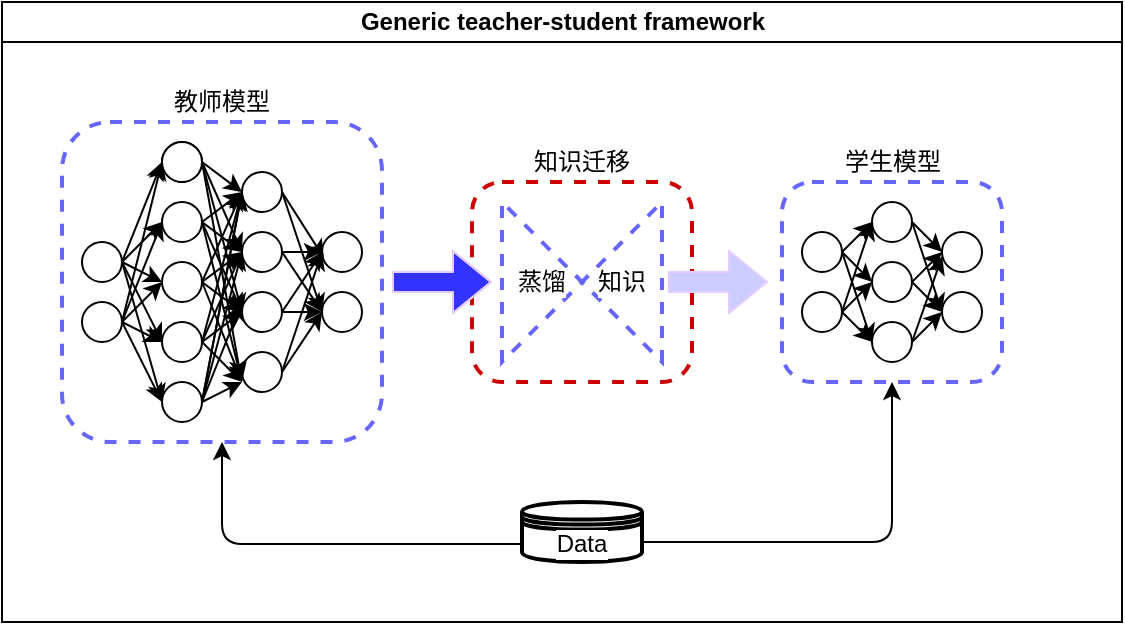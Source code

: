 <mxfile version="14.4.4" type="github">
  <diagram id="prtHgNgQTEPvFCAcTncT" name="Page-1">
    <mxGraphModel dx="1209" dy="683" grid="1" gridSize="10" guides="1" tooltips="1" connect="1" arrows="1" fold="1" page="1" pageScale="1" pageWidth="827" pageHeight="1169" math="0" shadow="0">
      <root>
        <mxCell id="0" />
        <mxCell id="1" parent="0" />
        <mxCell id="dNxyNK7c78bLwvsdeMH5-11" value="Generic teacher-student framework" style="swimlane;html=1;startSize=20;horizontal=1;containerType=tree;glass=0;" parent="1" vertex="1">
          <mxGeometry x="40" y="80" width="560" height="310" as="geometry">
            <mxRectangle x="40" y="80" width="80" height="20" as="alternateBounds" />
          </mxGeometry>
        </mxCell>
        <mxCell id="YJOWLEOGij-Aj2zFJfNT-132" value="" style="rounded=1;whiteSpace=wrap;html=1;dashed=1;strokeWidth=2;strokeColor=#6666FF;" vertex="1" parent="dNxyNK7c78bLwvsdeMH5-11">
          <mxGeometry x="390" y="90" width="110" height="100" as="geometry" />
        </mxCell>
        <mxCell id="YJOWLEOGij-Aj2zFJfNT-129" value="" style="rounded=1;whiteSpace=wrap;html=1;dashed=1;strokeWidth=2;strokeColor=#CC0000;" vertex="1" parent="dNxyNK7c78bLwvsdeMH5-11">
          <mxGeometry x="235" y="90" width="110" height="100" as="geometry" />
        </mxCell>
        <mxCell id="YJOWLEOGij-Aj2zFJfNT-78" value="" style="rounded=1;whiteSpace=wrap;html=1;dashed=1;strokeWidth=2;strokeColor=#6666FF;" vertex="1" parent="dNxyNK7c78bLwvsdeMH5-11">
          <mxGeometry x="30" y="60" width="160" height="160" as="geometry" />
        </mxCell>
        <mxCell id="YJOWLEOGij-Aj2zFJfNT-73" value="" style="group" vertex="1" connectable="0" parent="dNxyNK7c78bLwvsdeMH5-11">
          <mxGeometry x="40" y="70" width="140" height="140" as="geometry" />
        </mxCell>
        <mxCell id="YJOWLEOGij-Aj2zFJfNT-9" value="" style="ellipse;whiteSpace=wrap;html=1;aspect=fixed;" vertex="1" parent="YJOWLEOGij-Aj2zFJfNT-73">
          <mxGeometry x="40" width="20" height="20" as="geometry" />
        </mxCell>
        <mxCell id="YJOWLEOGij-Aj2zFJfNT-10" value="" style="ellipse;whiteSpace=wrap;html=1;aspect=fixed;" vertex="1" parent="YJOWLEOGij-Aj2zFJfNT-73">
          <mxGeometry x="40" y="30" width="20" height="20" as="geometry" />
        </mxCell>
        <mxCell id="YJOWLEOGij-Aj2zFJfNT-20" value="" style="ellipse;whiteSpace=wrap;html=1;aspect=fixed;" vertex="1" parent="YJOWLEOGij-Aj2zFJfNT-73">
          <mxGeometry x="40" y="60" width="20" height="20" as="geometry" />
        </mxCell>
        <mxCell id="YJOWLEOGij-Aj2zFJfNT-21" value="" style="ellipse;whiteSpace=wrap;html=1;aspect=fixed;" vertex="1" parent="YJOWLEOGij-Aj2zFJfNT-73">
          <mxGeometry x="40" y="90" width="20" height="20" as="geometry" />
        </mxCell>
        <mxCell id="YJOWLEOGij-Aj2zFJfNT-22" value="" style="ellipse;whiteSpace=wrap;html=1;aspect=fixed;" vertex="1" parent="YJOWLEOGij-Aj2zFJfNT-73">
          <mxGeometry x="40" y="120" width="20" height="20" as="geometry" />
        </mxCell>
        <mxCell id="YJOWLEOGij-Aj2zFJfNT-24" value="" style="ellipse;whiteSpace=wrap;html=1;aspect=fixed;" vertex="1" parent="YJOWLEOGij-Aj2zFJfNT-73">
          <mxGeometry y="50" width="20" height="20" as="geometry" />
        </mxCell>
        <mxCell id="YJOWLEOGij-Aj2zFJfNT-25" value="" style="ellipse;whiteSpace=wrap;html=1;aspect=fixed;" vertex="1" parent="YJOWLEOGij-Aj2zFJfNT-73">
          <mxGeometry y="80" width="20" height="20" as="geometry" />
        </mxCell>
        <mxCell id="YJOWLEOGij-Aj2zFJfNT-26" value="" style="ellipse;whiteSpace=wrap;html=1;aspect=fixed;" vertex="1" parent="YJOWLEOGij-Aj2zFJfNT-73">
          <mxGeometry x="80" y="15" width="20" height="20" as="geometry" />
        </mxCell>
        <mxCell id="YJOWLEOGij-Aj2zFJfNT-27" value="" style="ellipse;whiteSpace=wrap;html=1;aspect=fixed;" vertex="1" parent="YJOWLEOGij-Aj2zFJfNT-73">
          <mxGeometry x="80" y="45" width="20" height="20" as="geometry" />
        </mxCell>
        <mxCell id="YJOWLEOGij-Aj2zFJfNT-28" value="" style="ellipse;whiteSpace=wrap;html=1;aspect=fixed;" vertex="1" parent="YJOWLEOGij-Aj2zFJfNT-73">
          <mxGeometry x="80" y="75" width="20" height="20" as="geometry" />
        </mxCell>
        <mxCell id="YJOWLEOGij-Aj2zFJfNT-29" value="" style="ellipse;whiteSpace=wrap;html=1;aspect=fixed;" vertex="1" parent="YJOWLEOGij-Aj2zFJfNT-73">
          <mxGeometry x="80" y="105" width="20" height="20" as="geometry" />
        </mxCell>
        <mxCell id="YJOWLEOGij-Aj2zFJfNT-30" value="" style="ellipse;whiteSpace=wrap;html=1;aspect=fixed;" vertex="1" parent="YJOWLEOGij-Aj2zFJfNT-73">
          <mxGeometry x="120" y="45" width="20" height="20" as="geometry" />
        </mxCell>
        <mxCell id="YJOWLEOGij-Aj2zFJfNT-31" value="" style="ellipse;whiteSpace=wrap;html=1;aspect=fixed;" vertex="1" parent="YJOWLEOGij-Aj2zFJfNT-73">
          <mxGeometry x="120" y="75" width="20" height="20" as="geometry" />
        </mxCell>
        <mxCell id="YJOWLEOGij-Aj2zFJfNT-33" value="" style="endArrow=classic;html=1;exitX=1;exitY=0.5;exitDx=0;exitDy=0;" edge="1" parent="YJOWLEOGij-Aj2zFJfNT-73" source="YJOWLEOGij-Aj2zFJfNT-24">
          <mxGeometry width="50" height="50" relative="1" as="geometry">
            <mxPoint x="260" y="200" as="sourcePoint" />
            <mxPoint x="40" y="10" as="targetPoint" />
          </mxGeometry>
        </mxCell>
        <mxCell id="YJOWLEOGij-Aj2zFJfNT-35" value="" style="endArrow=classic;html=1;exitX=1;exitY=0.5;exitDx=0;exitDy=0;entryX=0;entryY=0.5;entryDx=0;entryDy=0;" edge="1" parent="YJOWLEOGij-Aj2zFJfNT-73" source="YJOWLEOGij-Aj2zFJfNT-24" target="YJOWLEOGij-Aj2zFJfNT-20">
          <mxGeometry width="50" height="50" relative="1" as="geometry">
            <mxPoint x="40" y="80" as="sourcePoint" />
            <mxPoint x="60" y="30" as="targetPoint" />
          </mxGeometry>
        </mxCell>
        <mxCell id="YJOWLEOGij-Aj2zFJfNT-36" value="" style="endArrow=classic;html=1;exitX=1;exitY=0.5;exitDx=0;exitDy=0;entryX=0;entryY=0.5;entryDx=0;entryDy=0;" edge="1" parent="YJOWLEOGij-Aj2zFJfNT-73" source="YJOWLEOGij-Aj2zFJfNT-25" target="YJOWLEOGij-Aj2zFJfNT-9">
          <mxGeometry width="50" height="50" relative="1" as="geometry">
            <mxPoint x="30" y="70" as="sourcePoint" />
            <mxPoint x="40" y="20" as="targetPoint" />
          </mxGeometry>
        </mxCell>
        <mxCell id="YJOWLEOGij-Aj2zFJfNT-38" value="" style="endArrow=classic;html=1;exitX=1;exitY=0.5;exitDx=0;exitDy=0;" edge="1" parent="YJOWLEOGij-Aj2zFJfNT-73" source="YJOWLEOGij-Aj2zFJfNT-25">
          <mxGeometry width="50" height="50" relative="1" as="geometry">
            <mxPoint x="30" y="110" as="sourcePoint" />
            <mxPoint x="40" y="70" as="targetPoint" />
          </mxGeometry>
        </mxCell>
        <mxCell id="YJOWLEOGij-Aj2zFJfNT-39" value="" style="ellipse;whiteSpace=wrap;html=1;aspect=fixed;" vertex="1" parent="YJOWLEOGij-Aj2zFJfNT-73">
          <mxGeometry x="40" width="20" height="20" as="geometry" />
        </mxCell>
        <mxCell id="YJOWLEOGij-Aj2zFJfNT-43" value="" style="endArrow=classic;html=1;exitX=1;exitY=0.5;exitDx=0;exitDy=0;entryX=0;entryY=0.5;entryDx=0;entryDy=0;" edge="1" parent="YJOWLEOGij-Aj2zFJfNT-73" source="YJOWLEOGij-Aj2zFJfNT-24" target="YJOWLEOGij-Aj2zFJfNT-22">
          <mxGeometry width="50" height="50" relative="1" as="geometry">
            <mxPoint x="30" y="70" as="sourcePoint" />
            <mxPoint x="50" y="110" as="targetPoint" />
          </mxGeometry>
        </mxCell>
        <mxCell id="YJOWLEOGij-Aj2zFJfNT-44" value="" style="endArrow=classic;html=1;exitX=1;exitY=0.5;exitDx=0;exitDy=0;entryX=0;entryY=0.5;entryDx=0;entryDy=0;" edge="1" parent="YJOWLEOGij-Aj2zFJfNT-73" source="YJOWLEOGij-Aj2zFJfNT-39" target="YJOWLEOGij-Aj2zFJfNT-26">
          <mxGeometry width="50" height="50" relative="1" as="geometry">
            <mxPoint x="30" y="70" as="sourcePoint" />
            <mxPoint x="50" y="140" as="targetPoint" />
          </mxGeometry>
        </mxCell>
        <mxCell id="YJOWLEOGij-Aj2zFJfNT-45" value="" style="endArrow=classic;html=1;exitX=1;exitY=0.5;exitDx=0;exitDy=0;entryX=0;entryY=0.5;entryDx=0;entryDy=0;" edge="1" parent="YJOWLEOGij-Aj2zFJfNT-73" source="YJOWLEOGij-Aj2zFJfNT-39" target="YJOWLEOGij-Aj2zFJfNT-27">
          <mxGeometry width="50" height="50" relative="1" as="geometry">
            <mxPoint x="70" y="20" as="sourcePoint" />
            <mxPoint x="90" y="35" as="targetPoint" />
          </mxGeometry>
        </mxCell>
        <mxCell id="YJOWLEOGij-Aj2zFJfNT-48" value="" style="endArrow=classic;html=1;entryX=0;entryY=0.5;entryDx=0;entryDy=0;exitX=1;exitY=0.5;exitDx=0;exitDy=0;" edge="1" parent="YJOWLEOGij-Aj2zFJfNT-73" source="YJOWLEOGij-Aj2zFJfNT-10" target="YJOWLEOGij-Aj2zFJfNT-26">
          <mxGeometry width="50" height="50" relative="1" as="geometry">
            <mxPoint x="70" y="20" as="sourcePoint" />
            <mxPoint x="89.6" y="128.2" as="targetPoint" />
          </mxGeometry>
        </mxCell>
        <mxCell id="YJOWLEOGij-Aj2zFJfNT-49" value="" style="endArrow=classic;html=1;entryX=0;entryY=0.5;entryDx=0;entryDy=0;exitX=1;exitY=0.5;exitDx=0;exitDy=0;" edge="1" parent="YJOWLEOGij-Aj2zFJfNT-73" source="YJOWLEOGij-Aj2zFJfNT-10" target="YJOWLEOGij-Aj2zFJfNT-27">
          <mxGeometry width="50" height="50" relative="1" as="geometry">
            <mxPoint x="70" y="50" as="sourcePoint" />
            <mxPoint x="90" y="35" as="targetPoint" />
          </mxGeometry>
        </mxCell>
        <mxCell id="YJOWLEOGij-Aj2zFJfNT-52" value="" style="endArrow=classic;html=1;entryX=0;entryY=0.5;entryDx=0;entryDy=0;exitX=1;exitY=0.5;exitDx=0;exitDy=0;" edge="1" parent="YJOWLEOGij-Aj2zFJfNT-73" source="YJOWLEOGij-Aj2zFJfNT-20" target="YJOWLEOGij-Aj2zFJfNT-26">
          <mxGeometry width="50" height="50" relative="1" as="geometry">
            <mxPoint x="70" y="50" as="sourcePoint" />
            <mxPoint x="90" y="130" as="targetPoint" />
          </mxGeometry>
        </mxCell>
        <mxCell id="YJOWLEOGij-Aj2zFJfNT-53" value="" style="endArrow=classic;html=1;entryX=0;entryY=0.5;entryDx=0;entryDy=0;exitX=1;exitY=0.5;exitDx=0;exitDy=0;" edge="1" parent="YJOWLEOGij-Aj2zFJfNT-73" source="YJOWLEOGij-Aj2zFJfNT-20" target="YJOWLEOGij-Aj2zFJfNT-27">
          <mxGeometry width="50" height="50" relative="1" as="geometry">
            <mxPoint x="70" y="80" as="sourcePoint" />
            <mxPoint x="90" y="35" as="targetPoint" />
          </mxGeometry>
        </mxCell>
        <mxCell id="YJOWLEOGij-Aj2zFJfNT-54" value="" style="endArrow=classic;html=1;entryX=0;entryY=0.5;entryDx=0;entryDy=0;exitX=1;exitY=0.5;exitDx=0;exitDy=0;" edge="1" parent="YJOWLEOGij-Aj2zFJfNT-73" source="YJOWLEOGij-Aj2zFJfNT-21" target="YJOWLEOGij-Aj2zFJfNT-26">
          <mxGeometry width="50" height="50" relative="1" as="geometry">
            <mxPoint x="70" y="80" as="sourcePoint" />
            <mxPoint x="90" y="65" as="targetPoint" />
          </mxGeometry>
        </mxCell>
        <mxCell id="YJOWLEOGij-Aj2zFJfNT-62" value="" style="endArrow=classic;html=1;exitX=1;exitY=0.5;exitDx=0;exitDy=0;entryX=0;entryY=0.5;entryDx=0;entryDy=0;" edge="1" parent="YJOWLEOGij-Aj2zFJfNT-73" source="YJOWLEOGij-Aj2zFJfNT-22" target="YJOWLEOGij-Aj2zFJfNT-27">
          <mxGeometry width="50" height="50" relative="1" as="geometry">
            <mxPoint x="70" y="140" as="sourcePoint" />
            <mxPoint x="90" y="40" as="targetPoint" />
          </mxGeometry>
        </mxCell>
        <mxCell id="YJOWLEOGij-Aj2zFJfNT-65" value="" style="endArrow=classic;html=1;exitX=1;exitY=0.5;exitDx=0;exitDy=0;entryX=0.047;entryY=0.647;entryDx=0;entryDy=0;entryPerimeter=0;" edge="1" parent="YJOWLEOGij-Aj2zFJfNT-73" source="YJOWLEOGij-Aj2zFJfNT-26" target="YJOWLEOGij-Aj2zFJfNT-30">
          <mxGeometry width="50" height="50" relative="1" as="geometry">
            <mxPoint x="70" y="80" as="sourcePoint" />
            <mxPoint x="90" y="130" as="targetPoint" />
          </mxGeometry>
        </mxCell>
        <mxCell id="YJOWLEOGij-Aj2zFJfNT-66" value="" style="endArrow=classic;html=1;entryX=0;entryY=0.5;entryDx=0;entryDy=0;exitX=1;exitY=0.5;exitDx=0;exitDy=0;" edge="1" parent="YJOWLEOGij-Aj2zFJfNT-73" source="YJOWLEOGij-Aj2zFJfNT-26" target="YJOWLEOGij-Aj2zFJfNT-31">
          <mxGeometry width="50" height="50" relative="1" as="geometry">
            <mxPoint x="99" y="28" as="sourcePoint" />
            <mxPoint x="130.94" y="67.94" as="targetPoint" />
          </mxGeometry>
        </mxCell>
        <mxCell id="YJOWLEOGij-Aj2zFJfNT-67" value="" style="endArrow=classic;html=1;entryX=0;entryY=0.5;entryDx=0;entryDy=0;exitX=1;exitY=0.5;exitDx=0;exitDy=0;" edge="1" parent="YJOWLEOGij-Aj2zFJfNT-73" source="YJOWLEOGij-Aj2zFJfNT-27" target="YJOWLEOGij-Aj2zFJfNT-30">
          <mxGeometry width="50" height="50" relative="1" as="geometry">
            <mxPoint x="103" y="30" as="sourcePoint" />
            <mxPoint x="130" y="95" as="targetPoint" />
          </mxGeometry>
        </mxCell>
        <mxCell id="YJOWLEOGij-Aj2zFJfNT-68" value="" style="endArrow=classic;html=1;entryX=0;entryY=0.5;entryDx=0;entryDy=0;exitX=1;exitY=0.5;exitDx=0;exitDy=0;" edge="1" parent="YJOWLEOGij-Aj2zFJfNT-73" source="YJOWLEOGij-Aj2zFJfNT-27" target="YJOWLEOGij-Aj2zFJfNT-31">
          <mxGeometry width="50" height="50" relative="1" as="geometry">
            <mxPoint x="110" y="65" as="sourcePoint" />
            <mxPoint x="130" y="65" as="targetPoint" />
          </mxGeometry>
        </mxCell>
        <mxCell id="YJOWLEOGij-Aj2zFJfNT-69" value="" style="endArrow=classic;html=1;entryX=0;entryY=0.5;entryDx=0;entryDy=0;exitX=1;exitY=0.5;exitDx=0;exitDy=0;exitPerimeter=0;" edge="1" parent="YJOWLEOGij-Aj2zFJfNT-73" source="YJOWLEOGij-Aj2zFJfNT-28" target="YJOWLEOGij-Aj2zFJfNT-30">
          <mxGeometry width="50" height="50" relative="1" as="geometry">
            <mxPoint x="110" y="65" as="sourcePoint" />
            <mxPoint x="130" y="95" as="targetPoint" />
          </mxGeometry>
        </mxCell>
        <mxCell id="YJOWLEOGij-Aj2zFJfNT-70" value="" style="endArrow=classic;html=1;entryX=0;entryY=0.5;entryDx=0;entryDy=0;exitX=1;exitY=0.5;exitDx=0;exitDy=0;" edge="1" parent="YJOWLEOGij-Aj2zFJfNT-73" source="YJOWLEOGij-Aj2zFJfNT-28" target="YJOWLEOGij-Aj2zFJfNT-31">
          <mxGeometry width="50" height="50" relative="1" as="geometry">
            <mxPoint x="110" y="95" as="sourcePoint" />
            <mxPoint x="130" y="65" as="targetPoint" />
          </mxGeometry>
        </mxCell>
        <mxCell id="YJOWLEOGij-Aj2zFJfNT-71" value="" style="endArrow=classic;html=1;entryX=0;entryY=0.5;entryDx=0;entryDy=0;exitX=1;exitY=0.5;exitDx=0;exitDy=0;" edge="1" parent="YJOWLEOGij-Aj2zFJfNT-73" source="YJOWLEOGij-Aj2zFJfNT-29" target="YJOWLEOGij-Aj2zFJfNT-30">
          <mxGeometry width="50" height="50" relative="1" as="geometry">
            <mxPoint x="110" y="95" as="sourcePoint" />
            <mxPoint x="130" y="95" as="targetPoint" />
          </mxGeometry>
        </mxCell>
        <mxCell id="YJOWLEOGij-Aj2zFJfNT-72" value="" style="endArrow=classic;html=1;entryX=0;entryY=0.5;entryDx=0;entryDy=0;exitX=1;exitY=0.5;exitDx=0;exitDy=0;" edge="1" parent="YJOWLEOGij-Aj2zFJfNT-73" source="YJOWLEOGij-Aj2zFJfNT-29" target="YJOWLEOGij-Aj2zFJfNT-31">
          <mxGeometry width="50" height="50" relative="1" as="geometry">
            <mxPoint x="110" y="125" as="sourcePoint" />
            <mxPoint x="130" y="65" as="targetPoint" />
          </mxGeometry>
        </mxCell>
        <mxCell id="YJOWLEOGij-Aj2zFJfNT-122" value="" style="shape=collate;html=1;dashed=1;strokeColor=#6666FF;strokeWidth=2;rotation=-90;whiteSpace=wrap;labelBorderColor=none;labelBackgroundColor=#ffffff;" vertex="1" parent="dNxyNK7c78bLwvsdeMH5-11">
          <mxGeometry x="250" y="100" width="80" height="80" as="geometry" />
        </mxCell>
        <mxCell id="YJOWLEOGij-Aj2zFJfNT-127" value="蒸馏" style="text;html=1;strokeColor=none;fillColor=none;align=center;verticalAlign=middle;whiteSpace=wrap;rounded=0;dashed=1;labelBackgroundColor=#ffffff;" vertex="1" parent="dNxyNK7c78bLwvsdeMH5-11">
          <mxGeometry x="250" y="130" width="40" height="20" as="geometry" />
        </mxCell>
        <mxCell id="YJOWLEOGij-Aj2zFJfNT-128" value="知识" style="text;html=1;strokeColor=none;fillColor=none;align=center;verticalAlign=middle;whiteSpace=wrap;rounded=0;dashed=1;labelBackgroundColor=#ffffff;" vertex="1" parent="dNxyNK7c78bLwvsdeMH5-11">
          <mxGeometry x="290" y="130" width="40" height="20" as="geometry" />
        </mxCell>
        <mxCell id="YJOWLEOGij-Aj2zFJfNT-130" value="教师模型" style="text;html=1;strokeColor=none;fillColor=none;align=center;verticalAlign=middle;whiteSpace=wrap;rounded=0;dashed=1;labelBackgroundColor=#ffffff;" vertex="1" parent="dNxyNK7c78bLwvsdeMH5-11">
          <mxGeometry x="85" y="40" width="50" height="20" as="geometry" />
        </mxCell>
        <mxCell id="YJOWLEOGij-Aj2zFJfNT-131" value="知识迁移" style="text;html=1;strokeColor=none;fillColor=none;align=center;verticalAlign=middle;whiteSpace=wrap;rounded=0;dashed=1;labelBackgroundColor=#ffffff;" vertex="1" parent="dNxyNK7c78bLwvsdeMH5-11">
          <mxGeometry x="265" y="70" width="50" height="20" as="geometry" />
        </mxCell>
        <mxCell id="YJOWLEOGij-Aj2zFJfNT-157" value="" style="group" vertex="1" connectable="0" parent="dNxyNK7c78bLwvsdeMH5-11">
          <mxGeometry x="400" y="100" width="90" height="80" as="geometry" />
        </mxCell>
        <mxCell id="YJOWLEOGij-Aj2zFJfNT-134" value="" style="ellipse;whiteSpace=wrap;html=1;aspect=fixed;" vertex="1" parent="YJOWLEOGij-Aj2zFJfNT-157">
          <mxGeometry x="35" width="20" height="20" as="geometry" />
        </mxCell>
        <mxCell id="YJOWLEOGij-Aj2zFJfNT-135" value="" style="ellipse;whiteSpace=wrap;html=1;aspect=fixed;" vertex="1" parent="YJOWLEOGij-Aj2zFJfNT-157">
          <mxGeometry x="35" y="30" width="20" height="20" as="geometry" />
        </mxCell>
        <mxCell id="YJOWLEOGij-Aj2zFJfNT-136" value="" style="ellipse;whiteSpace=wrap;html=1;aspect=fixed;" vertex="1" parent="YJOWLEOGij-Aj2zFJfNT-157">
          <mxGeometry x="35" y="60" width="20" height="20" as="geometry" />
        </mxCell>
        <mxCell id="YJOWLEOGij-Aj2zFJfNT-137" value="" style="ellipse;whiteSpace=wrap;html=1;aspect=fixed;" vertex="1" parent="YJOWLEOGij-Aj2zFJfNT-157">
          <mxGeometry y="15" width="20" height="20" as="geometry" />
        </mxCell>
        <mxCell id="YJOWLEOGij-Aj2zFJfNT-139" value="" style="ellipse;whiteSpace=wrap;html=1;aspect=fixed;" vertex="1" parent="YJOWLEOGij-Aj2zFJfNT-157">
          <mxGeometry y="45" width="20" height="20" as="geometry" />
        </mxCell>
        <mxCell id="YJOWLEOGij-Aj2zFJfNT-140" value="" style="ellipse;whiteSpace=wrap;html=1;aspect=fixed;" vertex="1" parent="YJOWLEOGij-Aj2zFJfNT-157">
          <mxGeometry x="70" y="15" width="20" height="20" as="geometry" />
        </mxCell>
        <mxCell id="YJOWLEOGij-Aj2zFJfNT-142" value="" style="ellipse;whiteSpace=wrap;html=1;aspect=fixed;" vertex="1" parent="YJOWLEOGij-Aj2zFJfNT-157">
          <mxGeometry x="70" y="45" width="20" height="20" as="geometry" />
        </mxCell>
        <mxCell id="YJOWLEOGij-Aj2zFJfNT-145" value="" style="endArrow=classic;html=1;fillColor=#CCCCFF;entryX=0;entryY=0.5;entryDx=0;entryDy=0;exitX=1;exitY=0.5;exitDx=0;exitDy=0;" edge="1" parent="YJOWLEOGij-Aj2zFJfNT-157" source="YJOWLEOGij-Aj2zFJfNT-137" target="YJOWLEOGij-Aj2zFJfNT-134">
          <mxGeometry width="50" height="50" relative="1" as="geometry">
            <mxPoint x="25" y="20" as="sourcePoint" />
            <mxPoint x="175" y="-100" as="targetPoint" />
          </mxGeometry>
        </mxCell>
        <mxCell id="YJOWLEOGij-Aj2zFJfNT-146" value="" style="endArrow=classic;html=1;fillColor=#CCCCFF;entryX=0;entryY=0.5;entryDx=0;entryDy=0;exitX=1;exitY=0.5;exitDx=0;exitDy=0;" edge="1" parent="YJOWLEOGij-Aj2zFJfNT-157" source="YJOWLEOGij-Aj2zFJfNT-137" target="YJOWLEOGij-Aj2zFJfNT-135">
          <mxGeometry width="50" height="50" relative="1" as="geometry">
            <mxPoint x="30" y="30" as="sourcePoint" />
            <mxPoint x="45" y="20" as="targetPoint" />
          </mxGeometry>
        </mxCell>
        <mxCell id="YJOWLEOGij-Aj2zFJfNT-147" value="" style="endArrow=classic;html=1;fillColor=#CCCCFF;entryX=0;entryY=0.5;entryDx=0;entryDy=0;exitX=1;exitY=0.5;exitDx=0;exitDy=0;" edge="1" parent="YJOWLEOGij-Aj2zFJfNT-157" source="YJOWLEOGij-Aj2zFJfNT-137" target="YJOWLEOGij-Aj2zFJfNT-136">
          <mxGeometry width="50" height="50" relative="1" as="geometry">
            <mxPoint x="19" y="21" as="sourcePoint" />
            <mxPoint x="45" y="50" as="targetPoint" />
          </mxGeometry>
        </mxCell>
        <mxCell id="YJOWLEOGij-Aj2zFJfNT-148" value="" style="endArrow=classic;html=1;fillColor=#CCCCFF;entryX=0;entryY=0.5;entryDx=0;entryDy=0;exitX=1;exitY=0.5;exitDx=0;exitDy=0;" edge="1" parent="YJOWLEOGij-Aj2zFJfNT-157" source="YJOWLEOGij-Aj2zFJfNT-139" target="YJOWLEOGij-Aj2zFJfNT-134">
          <mxGeometry width="50" height="50" relative="1" as="geometry">
            <mxPoint x="30" y="30" as="sourcePoint" />
            <mxPoint x="45" y="80" as="targetPoint" />
          </mxGeometry>
        </mxCell>
        <mxCell id="YJOWLEOGij-Aj2zFJfNT-149" value="" style="endArrow=classic;html=1;fillColor=#CCCCFF;entryX=0;entryY=0.5;entryDx=0;entryDy=0;exitX=1;exitY=0.5;exitDx=0;exitDy=0;" edge="1" parent="YJOWLEOGij-Aj2zFJfNT-157" source="YJOWLEOGij-Aj2zFJfNT-139" target="YJOWLEOGij-Aj2zFJfNT-135">
          <mxGeometry width="50" height="50" relative="1" as="geometry">
            <mxPoint x="30" y="60" as="sourcePoint" />
            <mxPoint x="45" y="20" as="targetPoint" />
          </mxGeometry>
        </mxCell>
        <mxCell id="YJOWLEOGij-Aj2zFJfNT-150" value="" style="endArrow=classic;html=1;fillColor=#CCCCFF;entryX=0;entryY=0.5;entryDx=0;entryDy=0;exitX=1;exitY=0.5;exitDx=0;exitDy=0;" edge="1" parent="YJOWLEOGij-Aj2zFJfNT-157" source="YJOWLEOGij-Aj2zFJfNT-139" target="YJOWLEOGij-Aj2zFJfNT-136">
          <mxGeometry width="50" height="50" relative="1" as="geometry">
            <mxPoint x="25" y="50" as="sourcePoint" />
            <mxPoint x="45" y="50" as="targetPoint" />
          </mxGeometry>
        </mxCell>
        <mxCell id="YJOWLEOGij-Aj2zFJfNT-151" value="" style="endArrow=classic;html=1;fillColor=#CCCCFF;entryX=0;entryY=0.5;entryDx=0;entryDy=0;exitX=1;exitY=0.5;exitDx=0;exitDy=0;" edge="1" parent="YJOWLEOGij-Aj2zFJfNT-157" source="YJOWLEOGij-Aj2zFJfNT-134" target="YJOWLEOGij-Aj2zFJfNT-140">
          <mxGeometry width="50" height="50" relative="1" as="geometry">
            <mxPoint x="30" y="60" as="sourcePoint" />
            <mxPoint x="45" y="80" as="targetPoint" />
          </mxGeometry>
        </mxCell>
        <mxCell id="YJOWLEOGij-Aj2zFJfNT-152" value="" style="endArrow=classic;html=1;fillColor=#CCCCFF;entryX=0;entryY=0.5;entryDx=0;entryDy=0;exitX=1;exitY=0.5;exitDx=0;exitDy=0;" edge="1" parent="YJOWLEOGij-Aj2zFJfNT-157" source="YJOWLEOGij-Aj2zFJfNT-134" target="YJOWLEOGij-Aj2zFJfNT-142">
          <mxGeometry width="50" height="50" relative="1" as="geometry">
            <mxPoint x="65" y="20" as="sourcePoint" />
            <mxPoint x="80" y="30" as="targetPoint" />
          </mxGeometry>
        </mxCell>
        <mxCell id="YJOWLEOGij-Aj2zFJfNT-153" value="" style="endArrow=classic;html=1;fillColor=#CCCCFF;entryX=0;entryY=0.5;entryDx=0;entryDy=0;exitX=1;exitY=0.5;exitDx=0;exitDy=0;" edge="1" parent="YJOWLEOGij-Aj2zFJfNT-157" source="YJOWLEOGij-Aj2zFJfNT-135" target="YJOWLEOGij-Aj2zFJfNT-140">
          <mxGeometry width="50" height="50" relative="1" as="geometry">
            <mxPoint x="65" y="20" as="sourcePoint" />
            <mxPoint x="80" y="60" as="targetPoint" />
          </mxGeometry>
        </mxCell>
        <mxCell id="YJOWLEOGij-Aj2zFJfNT-155" value="" style="endArrow=classic;html=1;fillColor=#CCCCFF;entryX=0.005;entryY=0.608;entryDx=0;entryDy=0;exitX=1;exitY=0.5;exitDx=0;exitDy=0;entryPerimeter=0;" edge="1" parent="YJOWLEOGij-Aj2zFJfNT-157" source="YJOWLEOGij-Aj2zFJfNT-136" target="YJOWLEOGij-Aj2zFJfNT-140">
          <mxGeometry width="50" height="50" relative="1" as="geometry">
            <mxPoint x="65" y="50" as="sourcePoint" />
            <mxPoint x="80" y="60" as="targetPoint" />
          </mxGeometry>
        </mxCell>
        <mxCell id="YJOWLEOGij-Aj2zFJfNT-154" value="" style="endArrow=classic;html=1;fillColor=#CCCCFF;entryX=0;entryY=0.5;entryDx=0;entryDy=0;" edge="1" parent="dNxyNK7c78bLwvsdeMH5-11" target="YJOWLEOGij-Aj2zFJfNT-142">
          <mxGeometry width="50" height="50" relative="1" as="geometry">
            <mxPoint x="455" y="140" as="sourcePoint" />
            <mxPoint x="480" y="130" as="targetPoint" />
          </mxGeometry>
        </mxCell>
        <mxCell id="YJOWLEOGij-Aj2zFJfNT-156" value="" style="endArrow=classic;html=1;fillColor=#CCCCFF;entryX=0;entryY=0.5;entryDx=0;entryDy=0;" edge="1" parent="dNxyNK7c78bLwvsdeMH5-11" target="YJOWLEOGij-Aj2zFJfNT-142">
          <mxGeometry width="50" height="50" relative="1" as="geometry">
            <mxPoint x="455" y="170" as="sourcePoint" />
            <mxPoint x="480.1" y="132.16" as="targetPoint" />
          </mxGeometry>
        </mxCell>
        <mxCell id="YJOWLEOGij-Aj2zFJfNT-158" value="Data" style="shape=datastore;whiteSpace=wrap;html=1;labelBackgroundColor=#ffffff;strokeColor=#000000;strokeWidth=2;fillColor=none;" vertex="1" parent="dNxyNK7c78bLwvsdeMH5-11">
          <mxGeometry x="260" y="250" width="60" height="30" as="geometry" />
        </mxCell>
        <mxCell id="YJOWLEOGij-Aj2zFJfNT-159" value="" style="edgeStyle=segmentEdgeStyle;endArrow=classic;html=1;strokeColor=#000000;fillColor=#CCCCFF;entryX=0.5;entryY=1;entryDx=0;entryDy=0;" edge="1" parent="dNxyNK7c78bLwvsdeMH5-11" target="YJOWLEOGij-Aj2zFJfNT-132">
          <mxGeometry width="50" height="50" relative="1" as="geometry">
            <mxPoint x="320" y="270" as="sourcePoint" />
            <mxPoint x="370" y="220" as="targetPoint" />
          </mxGeometry>
        </mxCell>
        <mxCell id="YJOWLEOGij-Aj2zFJfNT-160" value="" style="edgeStyle=segmentEdgeStyle;endArrow=classic;html=1;strokeColor=#000000;fillColor=#CCCCFF;entryX=0.5;entryY=1;entryDx=0;entryDy=0;exitX=0;exitY=0.7;exitDx=0;exitDy=0;" edge="1" parent="dNxyNK7c78bLwvsdeMH5-11" source="YJOWLEOGij-Aj2zFJfNT-158" target="YJOWLEOGij-Aj2zFJfNT-78">
          <mxGeometry width="50" height="50" relative="1" as="geometry">
            <mxPoint x="330" y="280" as="sourcePoint" />
            <mxPoint x="455" y="200" as="targetPoint" />
          </mxGeometry>
        </mxCell>
        <mxCell id="YJOWLEOGij-Aj2zFJfNT-161" value="学生模型" style="text;html=1;strokeColor=none;fillColor=none;align=center;verticalAlign=middle;whiteSpace=wrap;rounded=0;labelBackgroundColor=#ffffff;" vertex="1" parent="dNxyNK7c78bLwvsdeMH5-11">
          <mxGeometry x="412.5" y="70" width="65" height="20" as="geometry" />
        </mxCell>
        <mxCell id="YJOWLEOGij-Aj2zFJfNT-34" value="" style="endArrow=classic;html=1;entryX=0;entryY=0.5;entryDx=0;entryDy=0;" edge="1" parent="1" target="YJOWLEOGij-Aj2zFJfNT-10">
          <mxGeometry width="50" height="50" relative="1" as="geometry">
            <mxPoint x="100" y="210" as="sourcePoint" />
            <mxPoint x="130" y="170" as="targetPoint" />
          </mxGeometry>
        </mxCell>
        <mxCell id="YJOWLEOGij-Aj2zFJfNT-37" value="" style="endArrow=classic;html=1;exitX=1;exitY=0.5;exitDx=0;exitDy=0;" edge="1" parent="1" source="YJOWLEOGij-Aj2zFJfNT-25">
          <mxGeometry width="50" height="50" relative="1" as="geometry">
            <mxPoint x="110" y="250" as="sourcePoint" />
            <mxPoint x="120" y="190" as="targetPoint" />
          </mxGeometry>
        </mxCell>
        <mxCell id="YJOWLEOGij-Aj2zFJfNT-40" value="" style="endArrow=classic;html=1;entryX=0;entryY=0.5;entryDx=0;entryDy=0;" edge="1" parent="1" target="YJOWLEOGij-Aj2zFJfNT-21">
          <mxGeometry width="50" height="50" relative="1" as="geometry">
            <mxPoint x="100" y="240" as="sourcePoint" />
            <mxPoint x="130" y="230" as="targetPoint" />
          </mxGeometry>
        </mxCell>
        <mxCell id="YJOWLEOGij-Aj2zFJfNT-41" value="" style="endArrow=classic;html=1;entryX=0;entryY=0.5;entryDx=0;entryDy=0;" edge="1" parent="1" target="YJOWLEOGij-Aj2zFJfNT-22">
          <mxGeometry width="50" height="50" relative="1" as="geometry">
            <mxPoint x="100" y="240" as="sourcePoint" />
            <mxPoint x="130" y="260" as="targetPoint" />
          </mxGeometry>
        </mxCell>
        <mxCell id="YJOWLEOGij-Aj2zFJfNT-42" value="" style="endArrow=classic;html=1;" edge="1" parent="1">
          <mxGeometry width="50" height="50" relative="1" as="geometry">
            <mxPoint x="100" y="210" as="sourcePoint" />
            <mxPoint x="120" y="250" as="targetPoint" />
          </mxGeometry>
        </mxCell>
        <mxCell id="YJOWLEOGij-Aj2zFJfNT-46" value="" style="endArrow=classic;html=1;entryX=0;entryY=0.5;entryDx=0;entryDy=0;" edge="1" parent="1" target="YJOWLEOGij-Aj2zFJfNT-28">
          <mxGeometry width="50" height="50" relative="1" as="geometry">
            <mxPoint x="140" y="160" as="sourcePoint" />
            <mxPoint x="170" y="215" as="targetPoint" />
          </mxGeometry>
        </mxCell>
        <mxCell id="YJOWLEOGij-Aj2zFJfNT-47" value="" style="endArrow=classic;html=1;entryX=-0.02;entryY=0.66;entryDx=0;entryDy=0;entryPerimeter=0;" edge="1" parent="1" target="YJOWLEOGij-Aj2zFJfNT-29">
          <mxGeometry width="50" height="50" relative="1" as="geometry">
            <mxPoint x="140" y="160" as="sourcePoint" />
            <mxPoint x="170" y="245" as="targetPoint" />
          </mxGeometry>
        </mxCell>
        <mxCell id="YJOWLEOGij-Aj2zFJfNT-50" value="" style="endArrow=classic;html=1;entryX=0;entryY=0.5;entryDx=0;entryDy=0;" edge="1" parent="1" target="YJOWLEOGij-Aj2zFJfNT-28">
          <mxGeometry width="50" height="50" relative="1" as="geometry">
            <mxPoint x="140" y="190" as="sourcePoint" />
            <mxPoint x="170" y="215" as="targetPoint" />
          </mxGeometry>
        </mxCell>
        <mxCell id="YJOWLEOGij-Aj2zFJfNT-51" value="" style="endArrow=classic;html=1;entryX=0;entryY=0.75;entryDx=0;entryDy=0;entryPerimeter=0;" edge="1" parent="1" target="YJOWLEOGij-Aj2zFJfNT-29">
          <mxGeometry width="50" height="50" relative="1" as="geometry">
            <mxPoint x="140" y="190" as="sourcePoint" />
            <mxPoint x="170" y="245" as="targetPoint" />
          </mxGeometry>
        </mxCell>
        <mxCell id="YJOWLEOGij-Aj2zFJfNT-55" value="" style="endArrow=classic;html=1;entryX=0;entryY=0.5;entryDx=0;entryDy=0;" edge="1" parent="1" target="YJOWLEOGij-Aj2zFJfNT-27">
          <mxGeometry width="50" height="50" relative="1" as="geometry">
            <mxPoint x="140" y="250" as="sourcePoint" />
            <mxPoint x="160" y="200" as="targetPoint" />
          </mxGeometry>
        </mxCell>
        <mxCell id="YJOWLEOGij-Aj2zFJfNT-56" value="" style="endArrow=classic;html=1;entryX=0;entryY=0.5;entryDx=0;entryDy=0;" edge="1" parent="1" target="YJOWLEOGij-Aj2zFJfNT-28">
          <mxGeometry width="50" height="50" relative="1" as="geometry">
            <mxPoint x="140" y="220" as="sourcePoint" />
            <mxPoint x="170" y="215" as="targetPoint" />
          </mxGeometry>
        </mxCell>
        <mxCell id="YJOWLEOGij-Aj2zFJfNT-57" value="" style="endArrow=classic;html=1;entryX=0;entryY=0.5;entryDx=0;entryDy=0;" edge="1" parent="1" target="YJOWLEOGij-Aj2zFJfNT-28">
          <mxGeometry width="50" height="50" relative="1" as="geometry">
            <mxPoint x="140" y="250" as="sourcePoint" />
            <mxPoint x="170" y="245" as="targetPoint" />
          </mxGeometry>
        </mxCell>
        <mxCell id="YJOWLEOGij-Aj2zFJfNT-58" value="" style="endArrow=classic;html=1;exitX=1;exitY=0.5;exitDx=0;exitDy=0;" edge="1" parent="1" source="YJOWLEOGij-Aj2zFJfNT-22">
          <mxGeometry width="50" height="50" relative="1" as="geometry">
            <mxPoint x="150" y="260" as="sourcePoint" />
            <mxPoint x="160" y="270" as="targetPoint" />
          </mxGeometry>
        </mxCell>
        <mxCell id="YJOWLEOGij-Aj2zFJfNT-59" value="" style="endArrow=classic;html=1;entryX=0;entryY=0.5;entryDx=0;entryDy=0;" edge="1" parent="1" target="YJOWLEOGij-Aj2zFJfNT-26">
          <mxGeometry width="50" height="50" relative="1" as="geometry">
            <mxPoint x="140" y="280" as="sourcePoint" />
            <mxPoint x="160" y="180" as="targetPoint" />
          </mxGeometry>
        </mxCell>
        <mxCell id="YJOWLEOGij-Aj2zFJfNT-60" value="" style="endArrow=classic;html=1;" edge="1" parent="1">
          <mxGeometry width="50" height="50" relative="1" as="geometry">
            <mxPoint x="140" y="280" as="sourcePoint" />
            <mxPoint x="160" y="230" as="targetPoint" />
          </mxGeometry>
        </mxCell>
        <mxCell id="YJOWLEOGij-Aj2zFJfNT-61" value="" style="endArrow=classic;html=1;entryX=0;entryY=0.5;entryDx=0;entryDy=0;" edge="1" parent="1" target="YJOWLEOGij-Aj2zFJfNT-26">
          <mxGeometry width="50" height="50" relative="1" as="geometry">
            <mxPoint x="140" y="280" as="sourcePoint" />
            <mxPoint x="160" y="180" as="targetPoint" />
          </mxGeometry>
        </mxCell>
        <mxCell id="YJOWLEOGij-Aj2zFJfNT-63" value="" style="endArrow=classic;html=1;exitX=1;exitY=0.5;exitDx=0;exitDy=0;" edge="1" parent="1" source="YJOWLEOGij-Aj2zFJfNT-21">
          <mxGeometry width="50" height="50" relative="1" as="geometry">
            <mxPoint x="150" y="290" as="sourcePoint" />
            <mxPoint x="160" y="270" as="targetPoint" />
          </mxGeometry>
        </mxCell>
        <mxCell id="YJOWLEOGij-Aj2zFJfNT-64" value="" style="endArrow=classic;html=1;exitX=1;exitY=0.5;exitDx=0;exitDy=0;" edge="1" parent="1" source="YJOWLEOGij-Aj2zFJfNT-20">
          <mxGeometry width="50" height="50" relative="1" as="geometry">
            <mxPoint x="150" y="260" as="sourcePoint" />
            <mxPoint x="160" y="270" as="targetPoint" />
          </mxGeometry>
        </mxCell>
        <mxCell id="YJOWLEOGij-Aj2zFJfNT-79" value="" style="shape=flexArrow;endArrow=classic;html=1;exitX=1;exitY=0.5;exitDx=0;exitDy=0;strokeColor=#E5CCFF;fillColor=#3333FF;" edge="1" parent="1">
          <mxGeometry width="50" height="50" relative="1" as="geometry">
            <mxPoint x="235" y="220" as="sourcePoint" />
            <mxPoint x="285" y="220" as="targetPoint" />
            <Array as="points">
              <mxPoint x="255" y="220" />
            </Array>
          </mxGeometry>
        </mxCell>
        <mxCell id="YJOWLEOGij-Aj2zFJfNT-126" value="" style="shape=flexArrow;endArrow=classic;html=1;strokeColor=#E5CCFF;exitX=0.5;exitY=1;exitDx=0;exitDy=0;fillColor=#CCCCFF;" edge="1" parent="1">
          <mxGeometry width="50" height="50" relative="1" as="geometry">
            <mxPoint x="373" y="220" as="sourcePoint" />
            <mxPoint x="423" y="220" as="targetPoint" />
          </mxGeometry>
        </mxCell>
      </root>
    </mxGraphModel>
  </diagram>
</mxfile>
